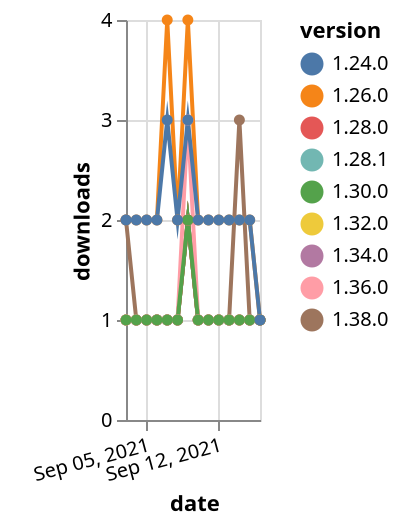 {"$schema": "https://vega.github.io/schema/vega-lite/v5.json", "description": "A simple bar chart with embedded data.", "data": {"values": [{"date": "2021-09-03", "total": 168, "delta": 1, "version": "1.34.0"}, {"date": "2021-09-04", "total": 169, "delta": 1, "version": "1.34.0"}, {"date": "2021-09-05", "total": 170, "delta": 1, "version": "1.34.0"}, {"date": "2021-09-06", "total": 171, "delta": 1, "version": "1.34.0"}, {"date": "2021-09-07", "total": 172, "delta": 1, "version": "1.34.0"}, {"date": "2021-09-08", "total": 173, "delta": 1, "version": "1.34.0"}, {"date": "2021-09-09", "total": 175, "delta": 2, "version": "1.34.0"}, {"date": "2021-09-10", "total": 176, "delta": 1, "version": "1.34.0"}, {"date": "2021-09-11", "total": 177, "delta": 1, "version": "1.34.0"}, {"date": "2021-09-12", "total": 178, "delta": 1, "version": "1.34.0"}, {"date": "2021-09-13", "total": 179, "delta": 1, "version": "1.34.0"}, {"date": "2021-09-14", "total": 180, "delta": 1, "version": "1.34.0"}, {"date": "2021-09-15", "total": 181, "delta": 1, "version": "1.34.0"}, {"date": "2021-09-16", "total": 182, "delta": 1, "version": "1.34.0"}, {"date": "2021-09-03", "total": 250, "delta": 1, "version": "1.28.1"}, {"date": "2021-09-04", "total": 251, "delta": 1, "version": "1.28.1"}, {"date": "2021-09-05", "total": 252, "delta": 1, "version": "1.28.1"}, {"date": "2021-09-06", "total": 253, "delta": 1, "version": "1.28.1"}, {"date": "2021-09-07", "total": 254, "delta": 1, "version": "1.28.1"}, {"date": "2021-09-08", "total": 255, "delta": 1, "version": "1.28.1"}, {"date": "2021-09-09", "total": 257, "delta": 2, "version": "1.28.1"}, {"date": "2021-09-10", "total": 258, "delta": 1, "version": "1.28.1"}, {"date": "2021-09-11", "total": 259, "delta": 1, "version": "1.28.1"}, {"date": "2021-09-12", "total": 260, "delta": 1, "version": "1.28.1"}, {"date": "2021-09-13", "total": 261, "delta": 1, "version": "1.28.1"}, {"date": "2021-09-14", "total": 262, "delta": 1, "version": "1.28.1"}, {"date": "2021-09-15", "total": 263, "delta": 1, "version": "1.28.1"}, {"date": "2021-09-16", "total": 264, "delta": 1, "version": "1.28.1"}, {"date": "2021-09-03", "total": 196, "delta": 1, "version": "1.32.0"}, {"date": "2021-09-04", "total": 197, "delta": 1, "version": "1.32.0"}, {"date": "2021-09-05", "total": 198, "delta": 1, "version": "1.32.0"}, {"date": "2021-09-06", "total": 199, "delta": 1, "version": "1.32.0"}, {"date": "2021-09-07", "total": 200, "delta": 1, "version": "1.32.0"}, {"date": "2021-09-08", "total": 201, "delta": 1, "version": "1.32.0"}, {"date": "2021-09-09", "total": 203, "delta": 2, "version": "1.32.0"}, {"date": "2021-09-10", "total": 204, "delta": 1, "version": "1.32.0"}, {"date": "2021-09-11", "total": 205, "delta": 1, "version": "1.32.0"}, {"date": "2021-09-12", "total": 206, "delta": 1, "version": "1.32.0"}, {"date": "2021-09-13", "total": 207, "delta": 1, "version": "1.32.0"}, {"date": "2021-09-14", "total": 208, "delta": 1, "version": "1.32.0"}, {"date": "2021-09-15", "total": 209, "delta": 1, "version": "1.32.0"}, {"date": "2021-09-16", "total": 210, "delta": 1, "version": "1.32.0"}, {"date": "2021-09-03", "total": 241, "delta": 1, "version": "1.28.0"}, {"date": "2021-09-04", "total": 242, "delta": 1, "version": "1.28.0"}, {"date": "2021-09-05", "total": 243, "delta": 1, "version": "1.28.0"}, {"date": "2021-09-06", "total": 244, "delta": 1, "version": "1.28.0"}, {"date": "2021-09-07", "total": 245, "delta": 1, "version": "1.28.0"}, {"date": "2021-09-08", "total": 246, "delta": 1, "version": "1.28.0"}, {"date": "2021-09-09", "total": 248, "delta": 2, "version": "1.28.0"}, {"date": "2021-09-10", "total": 249, "delta": 1, "version": "1.28.0"}, {"date": "2021-09-11", "total": 250, "delta": 1, "version": "1.28.0"}, {"date": "2021-09-12", "total": 251, "delta": 1, "version": "1.28.0"}, {"date": "2021-09-13", "total": 252, "delta": 1, "version": "1.28.0"}, {"date": "2021-09-14", "total": 253, "delta": 1, "version": "1.28.0"}, {"date": "2021-09-15", "total": 254, "delta": 1, "version": "1.28.0"}, {"date": "2021-09-16", "total": 255, "delta": 1, "version": "1.28.0"}, {"date": "2021-09-03", "total": 2589, "delta": 2, "version": "1.26.0"}, {"date": "2021-09-04", "total": 2591, "delta": 2, "version": "1.26.0"}, {"date": "2021-09-05", "total": 2593, "delta": 2, "version": "1.26.0"}, {"date": "2021-09-06", "total": 2595, "delta": 2, "version": "1.26.0"}, {"date": "2021-09-07", "total": 2599, "delta": 4, "version": "1.26.0"}, {"date": "2021-09-08", "total": 2601, "delta": 2, "version": "1.26.0"}, {"date": "2021-09-09", "total": 2605, "delta": 4, "version": "1.26.0"}, {"date": "2021-09-10", "total": 2607, "delta": 2, "version": "1.26.0"}, {"date": "2021-09-11", "total": 2609, "delta": 2, "version": "1.26.0"}, {"date": "2021-09-12", "total": 2611, "delta": 2, "version": "1.26.0"}, {"date": "2021-09-13", "total": 2613, "delta": 2, "version": "1.26.0"}, {"date": "2021-09-14", "total": 2615, "delta": 2, "version": "1.26.0"}, {"date": "2021-09-15", "total": 2617, "delta": 2, "version": "1.26.0"}, {"date": "2021-09-16", "total": 2618, "delta": 1, "version": "1.26.0"}, {"date": "2021-09-03", "total": 126, "delta": 2, "version": "1.38.0"}, {"date": "2021-09-04", "total": 127, "delta": 1, "version": "1.38.0"}, {"date": "2021-09-05", "total": 128, "delta": 1, "version": "1.38.0"}, {"date": "2021-09-06", "total": 129, "delta": 1, "version": "1.38.0"}, {"date": "2021-09-07", "total": 130, "delta": 1, "version": "1.38.0"}, {"date": "2021-09-08", "total": 131, "delta": 1, "version": "1.38.0"}, {"date": "2021-09-09", "total": 133, "delta": 2, "version": "1.38.0"}, {"date": "2021-09-10", "total": 134, "delta": 1, "version": "1.38.0"}, {"date": "2021-09-11", "total": 135, "delta": 1, "version": "1.38.0"}, {"date": "2021-09-12", "total": 136, "delta": 1, "version": "1.38.0"}, {"date": "2021-09-13", "total": 137, "delta": 1, "version": "1.38.0"}, {"date": "2021-09-14", "total": 140, "delta": 3, "version": "1.38.0"}, {"date": "2021-09-15", "total": 141, "delta": 1, "version": "1.38.0"}, {"date": "2021-09-16", "total": 142, "delta": 1, "version": "1.38.0"}, {"date": "2021-09-03", "total": 197, "delta": 1, "version": "1.36.0"}, {"date": "2021-09-04", "total": 198, "delta": 1, "version": "1.36.0"}, {"date": "2021-09-05", "total": 199, "delta": 1, "version": "1.36.0"}, {"date": "2021-09-06", "total": 200, "delta": 1, "version": "1.36.0"}, {"date": "2021-09-07", "total": 201, "delta": 1, "version": "1.36.0"}, {"date": "2021-09-08", "total": 202, "delta": 1, "version": "1.36.0"}, {"date": "2021-09-09", "total": 205, "delta": 3, "version": "1.36.0"}, {"date": "2021-09-10", "total": 206, "delta": 1, "version": "1.36.0"}, {"date": "2021-09-11", "total": 207, "delta": 1, "version": "1.36.0"}, {"date": "2021-09-12", "total": 208, "delta": 1, "version": "1.36.0"}, {"date": "2021-09-13", "total": 209, "delta": 1, "version": "1.36.0"}, {"date": "2021-09-14", "total": 210, "delta": 1, "version": "1.36.0"}, {"date": "2021-09-15", "total": 211, "delta": 1, "version": "1.36.0"}, {"date": "2021-09-16", "total": 212, "delta": 1, "version": "1.36.0"}, {"date": "2021-09-03", "total": 199, "delta": 1, "version": "1.30.0"}, {"date": "2021-09-04", "total": 200, "delta": 1, "version": "1.30.0"}, {"date": "2021-09-05", "total": 201, "delta": 1, "version": "1.30.0"}, {"date": "2021-09-06", "total": 202, "delta": 1, "version": "1.30.0"}, {"date": "2021-09-07", "total": 203, "delta": 1, "version": "1.30.0"}, {"date": "2021-09-08", "total": 204, "delta": 1, "version": "1.30.0"}, {"date": "2021-09-09", "total": 206, "delta": 2, "version": "1.30.0"}, {"date": "2021-09-10", "total": 207, "delta": 1, "version": "1.30.0"}, {"date": "2021-09-11", "total": 208, "delta": 1, "version": "1.30.0"}, {"date": "2021-09-12", "total": 209, "delta": 1, "version": "1.30.0"}, {"date": "2021-09-13", "total": 210, "delta": 1, "version": "1.30.0"}, {"date": "2021-09-14", "total": 211, "delta": 1, "version": "1.30.0"}, {"date": "2021-09-15", "total": 212, "delta": 1, "version": "1.30.0"}, {"date": "2021-09-16", "total": 213, "delta": 1, "version": "1.30.0"}, {"date": "2021-09-03", "total": 2402, "delta": 2, "version": "1.24.0"}, {"date": "2021-09-04", "total": 2404, "delta": 2, "version": "1.24.0"}, {"date": "2021-09-05", "total": 2406, "delta": 2, "version": "1.24.0"}, {"date": "2021-09-06", "total": 2408, "delta": 2, "version": "1.24.0"}, {"date": "2021-09-07", "total": 2411, "delta": 3, "version": "1.24.0"}, {"date": "2021-09-08", "total": 2413, "delta": 2, "version": "1.24.0"}, {"date": "2021-09-09", "total": 2416, "delta": 3, "version": "1.24.0"}, {"date": "2021-09-10", "total": 2418, "delta": 2, "version": "1.24.0"}, {"date": "2021-09-11", "total": 2420, "delta": 2, "version": "1.24.0"}, {"date": "2021-09-12", "total": 2422, "delta": 2, "version": "1.24.0"}, {"date": "2021-09-13", "total": 2424, "delta": 2, "version": "1.24.0"}, {"date": "2021-09-14", "total": 2426, "delta": 2, "version": "1.24.0"}, {"date": "2021-09-15", "total": 2428, "delta": 2, "version": "1.24.0"}, {"date": "2021-09-16", "total": 2429, "delta": 1, "version": "1.24.0"}]}, "width": "container", "mark": {"type": "line", "point": {"filled": true}}, "encoding": {"x": {"field": "date", "type": "temporal", "timeUnit": "yearmonthdate", "title": "date", "axis": {"labelAngle": -15}}, "y": {"field": "delta", "type": "quantitative", "title": "downloads"}, "color": {"field": "version", "type": "nominal"}, "tooltip": {"field": "delta"}}}